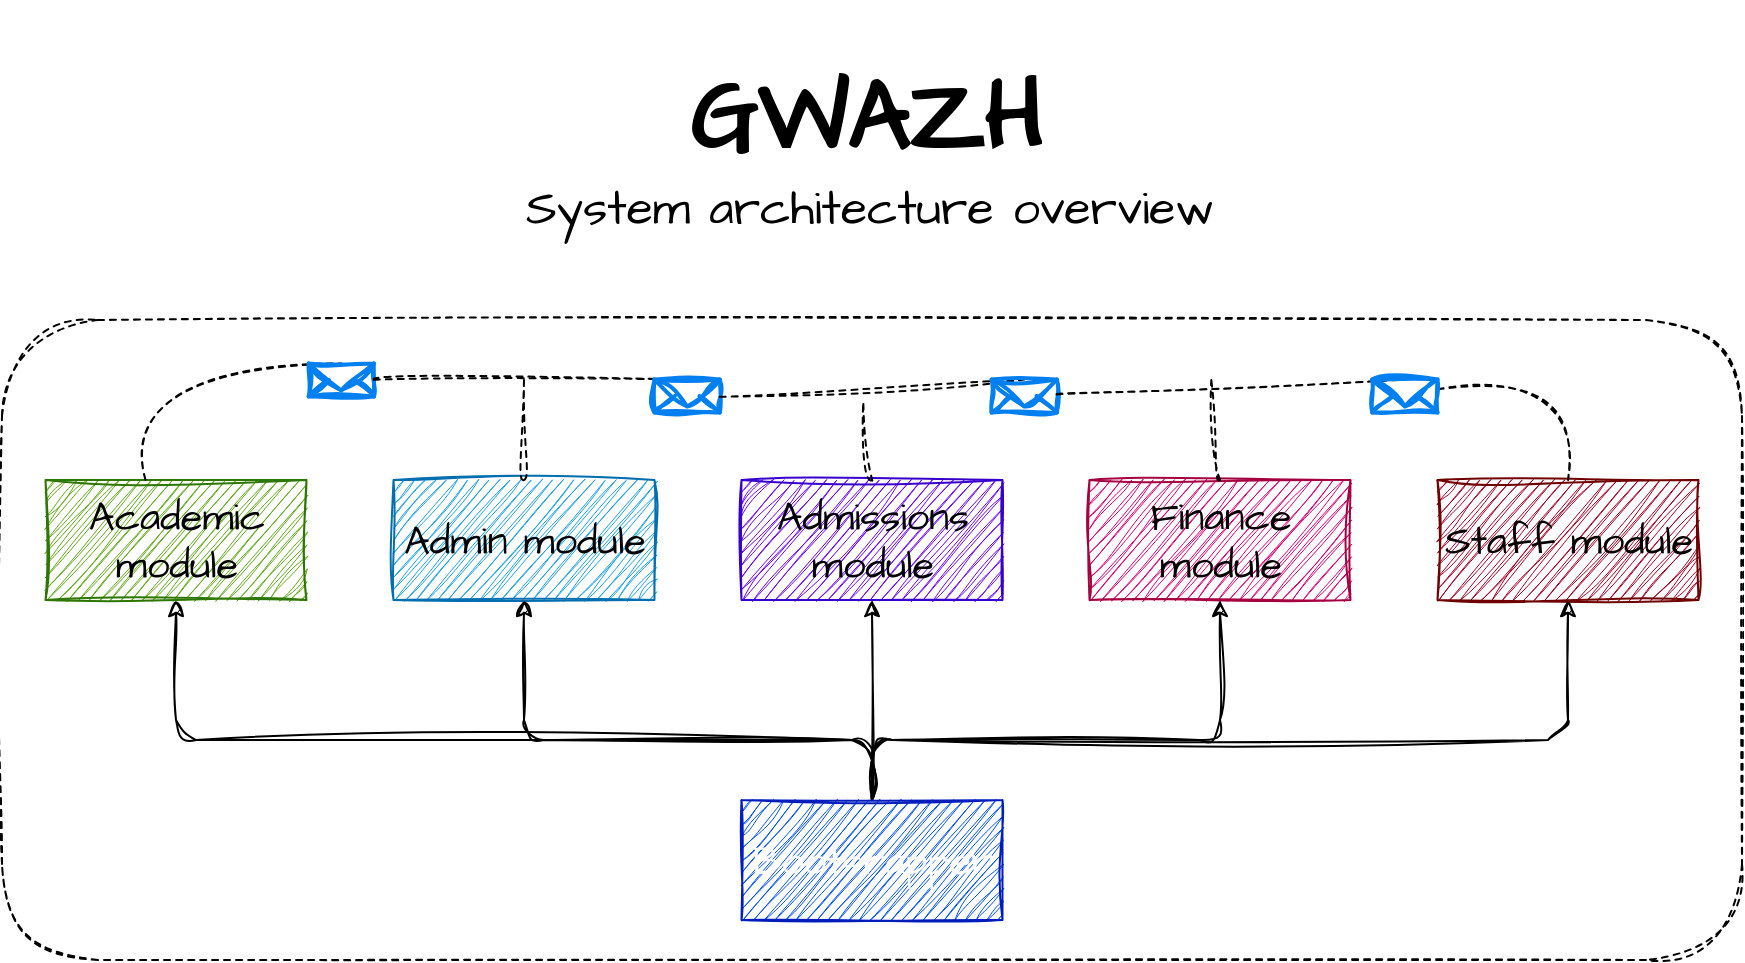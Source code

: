 <mxfile>
    <diagram id="anMfU5UF_t4JJx4XoGkl" name="Page-1">
        <mxGraphModel dx="1902" dy="1893" grid="1" gridSize="10" guides="1" tooltips="1" connect="1" arrows="1" fold="1" page="1" pageScale="1" pageWidth="827" pageHeight="1169" math="0" shadow="0">
            <root>
                <mxCell id="0"/>
                <mxCell id="1" parent="0"/>
                <mxCell id="15" value="&lt;h1&gt;GWAZH&lt;/h1&gt;&lt;p&gt;&lt;br&gt;&lt;/p&gt;" style="text;html=1;strokeColor=none;fillColor=none;spacing=5;spacingTop=-20;whiteSpace=wrap;overflow=hidden;rounded=0;dashed=1;sketch=1;hachureGap=4;jiggle=2;curveFitting=1;fontFamily=Architects Daughter;fontSource=https%3A%2F%2Ffonts.googleapis.com%2Fcss%3Ffamily%3DArchitects%2BDaughter;fontSize=24;" parent="1" vertex="1">
                    <mxGeometry x="319" y="-30" width="190" height="80" as="geometry"/>
                </mxCell>
                <mxCell id="16" value="System architecture overview" style="text;html=1;strokeColor=none;fillColor=none;align=center;verticalAlign=middle;whiteSpace=wrap;rounded=0;dashed=1;sketch=1;hachureGap=4;jiggle=2;curveFitting=1;fontFamily=Architects Daughter;fontSource=https%3A%2F%2Ffonts.googleapis.com%2Fcss%3Ffamily%3DArchitects%2BDaughter;fontSize=24;" parent="1" vertex="1">
                    <mxGeometry x="236" y="50" width="356" height="30" as="geometry"/>
                </mxCell>
                <mxCell id="33" value="" style="group" parent="1" vertex="1" connectable="0">
                    <mxGeometry x="-20" y="120" width="870" height="320" as="geometry"/>
                </mxCell>
                <mxCell id="14" value="" style="rounded=1;whiteSpace=wrap;html=1;sketch=1;hachureGap=4;jiggle=2;curveFitting=1;fontFamily=Architects Daughter;fontSource=https%3A%2F%2Ffonts.googleapis.com%2Fcss%3Ffamily%3DArchitects%2BDaughter;fontSize=24;fillColor=none;dashed=1;" parent="33" vertex="1">
                    <mxGeometry width="870" height="320" as="geometry"/>
                </mxCell>
                <mxCell id="32" value="" style="group" parent="33" vertex="1" connectable="0">
                    <mxGeometry x="21.75" y="20" width="826.5" height="280" as="geometry"/>
                </mxCell>
                <mxCell id="3" value="&lt;font color=&quot;#000000&quot;&gt;Academic module&lt;/font&gt;" style="rounded=0;whiteSpace=wrap;html=1;sketch=1;hachureGap=4;jiggle=2;curveFitting=1;fontFamily=Architects Daughter;fontSource=https%3A%2F%2Ffonts.googleapis.com%2Fcss%3Ffamily%3DArchitects%2BDaughter;fontSize=20;fillColor=#60a917;fontColor=#ffffff;strokeColor=#2D7600;" parent="32" vertex="1">
                    <mxGeometry y="60" width="130.5" height="60" as="geometry"/>
                </mxCell>
                <mxCell id="4" value="&lt;font color=&quot;#000000&quot;&gt;Admissions module&lt;/font&gt;" style="rounded=0;whiteSpace=wrap;html=1;sketch=1;hachureGap=4;jiggle=2;curveFitting=1;fontFamily=Architects Daughter;fontSource=https%3A%2F%2Ffonts.googleapis.com%2Fcss%3Ffamily%3DArchitects%2BDaughter;fontSize=20;fillColor=#6a00ff;fontColor=#ffffff;strokeColor=#3700CC;" parent="32" vertex="1">
                    <mxGeometry x="348.0" y="60" width="130.5" height="60" as="geometry"/>
                </mxCell>
                <mxCell id="5" value="&lt;font color=&quot;#000000&quot;&gt;Finance module&lt;/font&gt;" style="rounded=0;whiteSpace=wrap;html=1;sketch=1;hachureGap=4;jiggle=2;curveFitting=1;fontFamily=Architects Daughter;fontSource=https%3A%2F%2Ffonts.googleapis.com%2Fcss%3Ffamily%3DArchitects%2BDaughter;fontSize=20;fillColor=#d80073;fontColor=#ffffff;strokeColor=#A50040;" parent="32" vertex="1">
                    <mxGeometry x="522" y="60" width="130.5" height="60" as="geometry"/>
                </mxCell>
                <mxCell id="6" value="&lt;font color=&quot;#000000&quot;&gt;Staff module&lt;/font&gt;" style="rounded=0;whiteSpace=wrap;html=1;sketch=1;hachureGap=4;jiggle=2;curveFitting=1;fontFamily=Architects Daughter;fontSource=https%3A%2F%2Ffonts.googleapis.com%2Fcss%3Ffamily%3DArchitects%2BDaughter;fontSize=20;fillColor=#a20025;fontColor=#ffffff;strokeColor=#6F0000;" parent="32" vertex="1">
                    <mxGeometry x="696.0" y="60" width="130.5" height="60" as="geometry"/>
                </mxCell>
                <mxCell id="7" value="&lt;font color=&quot;#000000&quot;&gt;Admin module&lt;/font&gt;" style="rounded=0;whiteSpace=wrap;html=1;sketch=1;hachureGap=4;jiggle=2;curveFitting=1;fontFamily=Architects Daughter;fontSource=https%3A%2F%2Ffonts.googleapis.com%2Fcss%3Ffamily%3DArchitects%2BDaughter;fontSize=20;fillColor=#1ba1e2;fontColor=#ffffff;strokeColor=#006EAF;" parent="32" vertex="1">
                    <mxGeometry x="174.0" y="60" width="130.5" height="60" as="geometry"/>
                </mxCell>
                <mxCell id="9" style="edgeStyle=none;sketch=1;hachureGap=4;jiggle=2;curveFitting=1;html=1;entryX=0.5;entryY=1;entryDx=0;entryDy=0;fontFamily=Architects Daughter;fontSource=https%3A%2F%2Ffonts.googleapis.com%2Fcss%3Ffamily%3DArchitects%2BDaughter;fontSize=16;exitX=0.5;exitY=0;exitDx=0;exitDy=0;" parent="32" source="8" target="3" edge="1">
                    <mxGeometry relative="1" as="geometry">
                        <Array as="points">
                            <mxPoint x="413.25" y="190"/>
                            <mxPoint x="65.25" y="190"/>
                        </Array>
                    </mxGeometry>
                </mxCell>
                <mxCell id="10" style="edgeStyle=none;sketch=1;hachureGap=4;jiggle=2;curveFitting=1;html=1;entryX=0.5;entryY=1;entryDx=0;entryDy=0;fontFamily=Architects Daughter;fontSource=https%3A%2F%2Ffonts.googleapis.com%2Fcss%3Ffamily%3DArchitects%2BDaughter;fontSize=16;exitX=0.5;exitY=0;exitDx=0;exitDy=0;" parent="32" source="8" target="7" edge="1">
                    <mxGeometry relative="1" as="geometry">
                        <Array as="points">
                            <mxPoint x="413.25" y="190"/>
                            <mxPoint x="239.25" y="190"/>
                        </Array>
                    </mxGeometry>
                </mxCell>
                <mxCell id="11" style="edgeStyle=none;sketch=1;hachureGap=4;jiggle=2;curveFitting=1;html=1;entryX=0.5;entryY=1;entryDx=0;entryDy=0;fontFamily=Architects Daughter;fontSource=https%3A%2F%2Ffonts.googleapis.com%2Fcss%3Ffamily%3DArchitects%2BDaughter;fontSize=16;" parent="32" source="8" target="4" edge="1">
                    <mxGeometry relative="1" as="geometry"/>
                </mxCell>
                <mxCell id="12" style="edgeStyle=none;sketch=1;hachureGap=4;jiggle=2;curveFitting=1;html=1;entryX=0.5;entryY=1;entryDx=0;entryDy=0;fontFamily=Architects Daughter;fontSource=https%3A%2F%2Ffonts.googleapis.com%2Fcss%3Ffamily%3DArchitects%2BDaughter;fontSize=16;exitX=0.5;exitY=0;exitDx=0;exitDy=0;" parent="32" source="8" target="5" edge="1">
                    <mxGeometry relative="1" as="geometry">
                        <Array as="points">
                            <mxPoint x="413.25" y="190"/>
                            <mxPoint x="587.25" y="190"/>
                        </Array>
                    </mxGeometry>
                </mxCell>
                <mxCell id="13" style="edgeStyle=none;sketch=1;hachureGap=4;jiggle=2;curveFitting=1;html=1;entryX=0.5;entryY=1;entryDx=0;entryDy=0;fontFamily=Architects Daughter;fontSource=https%3A%2F%2Ffonts.googleapis.com%2Fcss%3Ffamily%3DArchitects%2BDaughter;fontSize=16;exitX=0.5;exitY=0;exitDx=0;exitDy=0;" parent="32" source="8" target="6" edge="1">
                    <mxGeometry relative="1" as="geometry">
                        <Array as="points">
                            <mxPoint x="413.25" y="190"/>
                            <mxPoint x="761.25" y="190"/>
                        </Array>
                    </mxGeometry>
                </mxCell>
                <mxCell id="8" value="Bootsrapper" style="rounded=0;whiteSpace=wrap;html=1;sketch=1;hachureGap=4;jiggle=2;curveFitting=1;fontFamily=Architects Daughter;fontSource=https%3A%2F%2Ffonts.googleapis.com%2Fcss%3Ffamily%3DArchitects%2BDaughter;fontSize=20;fillColor=#0050ef;strokeColor=#001DBC;fontColor=#ffffff;" parent="32" vertex="1">
                    <mxGeometry x="348.0" y="220" width="130.5" height="60" as="geometry"/>
                </mxCell>
                <mxCell id="20" value="" style="endArrow=none;dashed=1;html=1;sketch=1;hachureGap=4;jiggle=2;curveFitting=1;fontFamily=Architects Daughter;fontSource=https%3A%2F%2Ffonts.googleapis.com%2Fcss%3Ffamily%3DArchitects%2BDaughter;fontSize=24;curved=1;entryX=0.5;entryY=0;entryDx=0;entryDy=0;startArrow=none;" parent="32" source="30" target="6" edge="1">
                    <mxGeometry width="50" height="50" relative="1" as="geometry">
                        <mxPoint x="50.025" y="60" as="sourcePoint"/>
                        <mxPoint x="104.4" y="10" as="targetPoint"/>
                        <Array as="points">
                            <mxPoint x="767.775"/>
                        </Array>
                    </mxGeometry>
                </mxCell>
                <mxCell id="21" value="" style="endArrow=none;dashed=1;html=1;sketch=1;hachureGap=4;jiggle=2;curveFitting=1;fontFamily=Architects Daughter;fontSource=https%3A%2F%2Ffonts.googleapis.com%2Fcss%3Ffamily%3DArchitects%2BDaughter;fontSize=24;curved=1;exitX=0.5;exitY=0;exitDx=0;exitDy=0;" parent="32" source="7" edge="1">
                    <mxGeometry width="50" height="50" relative="1" as="geometry">
                        <mxPoint x="234.9" y="70" as="sourcePoint"/>
                        <mxPoint x="239.25" y="10" as="targetPoint"/>
                    </mxGeometry>
                </mxCell>
                <mxCell id="22" value="" style="endArrow=none;dashed=1;html=1;sketch=1;hachureGap=4;jiggle=2;curveFitting=1;fontFamily=Architects Daughter;fontSource=https%3A%2F%2Ffonts.googleapis.com%2Fcss%3Ffamily%3DArchitects%2BDaughter;fontSize=24;curved=1;exitX=0.5;exitY=0;exitDx=0;exitDy=0;" parent="32" source="4" edge="1">
                    <mxGeometry width="50" height="50" relative="1" as="geometry">
                        <mxPoint x="408.9" y="100" as="sourcePoint"/>
                        <mxPoint x="408.9" y="20" as="targetPoint"/>
                    </mxGeometry>
                </mxCell>
                <mxCell id="23" value="" style="endArrow=none;dashed=1;html=1;sketch=1;hachureGap=4;jiggle=2;curveFitting=1;fontFamily=Architects Daughter;fontSource=https%3A%2F%2Ffonts.googleapis.com%2Fcss%3Ffamily%3DArchitects%2BDaughter;fontSize=24;curved=1;exitX=0.5;exitY=0;exitDx=0;exitDy=0;" parent="32" source="5" edge="1">
                    <mxGeometry width="50" height="50" relative="1" as="geometry">
                        <mxPoint x="582.9" y="70" as="sourcePoint"/>
                        <mxPoint x="582.9" y="10" as="targetPoint"/>
                    </mxGeometry>
                </mxCell>
                <mxCell id="24" value="" style="endArrow=none;dashed=1;html=1;sketch=1;hachureGap=4;jiggle=2;curveFitting=1;fontFamily=Architects Daughter;fontSource=https%3A%2F%2Ffonts.googleapis.com%2Fcss%3Ffamily%3DArchitects%2BDaughter;fontSize=24;curved=1;entryX=0.5;entryY=0;entryDx=0;entryDy=0;" parent="32" target="25" edge="1">
                    <mxGeometry width="50" height="50" relative="1" as="geometry">
                        <mxPoint x="50.025" y="60" as="sourcePoint"/>
                        <mxPoint x="761.25" y="60" as="targetPoint"/>
                        <Array as="points">
                            <mxPoint x="39.15"/>
                        </Array>
                    </mxGeometry>
                </mxCell>
                <mxCell id="25" value="" style="html=1;verticalLabelPosition=bottom;align=center;labelBackgroundColor=#ffffff;verticalAlign=top;strokeWidth=2;strokeColor=#0080F0;shadow=0;dashed=0;shape=mxgraph.ios7.icons.mail;sketch=1;hachureGap=4;jiggle=2;curveFitting=1;fontFamily=Architects Daughter;fontSource=https%3A%2F%2Ffonts.googleapis.com%2Fcss%3Ffamily%3DArchitects%2BDaughter;fontSize=24;fillColor=none;" parent="32" vertex="1">
                    <mxGeometry x="131.587" y="1.75" width="32.625" height="16.5" as="geometry"/>
                </mxCell>
                <mxCell id="26" value="" style="endArrow=none;dashed=1;html=1;sketch=1;hachureGap=4;jiggle=2;curveFitting=1;fontFamily=Architects Daughter;fontSource=https%3A%2F%2Ffonts.googleapis.com%2Fcss%3Ffamily%3DArchitects%2BDaughter;fontSize=24;curved=1;entryX=0.5;entryY=0;entryDx=0;entryDy=0;startArrow=none;" parent="32" source="25" target="27" edge="1">
                    <mxGeometry width="50" height="50" relative="1" as="geometry">
                        <mxPoint x="164.212" y="10.652" as="sourcePoint"/>
                        <mxPoint x="761.25" y="60" as="targetPoint"/>
                        <Array as="points"/>
                    </mxGeometry>
                </mxCell>
                <mxCell id="27" value="" style="html=1;verticalLabelPosition=bottom;align=center;labelBackgroundColor=#ffffff;verticalAlign=top;strokeWidth=2;strokeColor=#0080F0;shadow=0;dashed=0;shape=mxgraph.ios7.icons.mail;sketch=1;hachureGap=4;jiggle=2;curveFitting=1;fontFamily=Architects Daughter;fontSource=https%3A%2F%2Ffonts.googleapis.com%2Fcss%3Ffamily%3DArchitects%2BDaughter;fontSize=24;fillColor=none;" parent="32" vertex="1">
                    <mxGeometry x="304.5" y="9.75" width="32.625" height="16.5" as="geometry"/>
                </mxCell>
                <mxCell id="28" value="" style="endArrow=none;dashed=1;html=1;sketch=1;hachureGap=4;jiggle=2;curveFitting=1;fontFamily=Architects Daughter;fontSource=https%3A%2F%2Ffonts.googleapis.com%2Fcss%3Ffamily%3DArchitects%2BDaughter;fontSize=24;curved=1;entryX=0.5;entryY=0;entryDx=0;entryDy=0;startArrow=none;" parent="32" source="27" target="29" edge="1">
                    <mxGeometry width="50" height="50" relative="1" as="geometry">
                        <mxPoint x="337.125" y="18.423" as="sourcePoint"/>
                        <mxPoint x="761.25" y="60" as="targetPoint"/>
                        <Array as="points">
                            <mxPoint x="398.025" y="20"/>
                        </Array>
                    </mxGeometry>
                </mxCell>
                <mxCell id="29" value="" style="html=1;verticalLabelPosition=bottom;align=center;labelBackgroundColor=#ffffff;verticalAlign=top;strokeWidth=2;strokeColor=#0080F0;shadow=0;dashed=0;shape=mxgraph.ios7.icons.mail;sketch=1;hachureGap=4;jiggle=2;curveFitting=1;fontFamily=Architects Daughter;fontSource=https%3A%2F%2Ffonts.googleapis.com%2Fcss%3Ffamily%3DArchitects%2BDaughter;fontSize=24;fillColor=none;" parent="32" vertex="1">
                    <mxGeometry x="473.062" y="9.75" width="32.625" height="16.5" as="geometry"/>
                </mxCell>
                <mxCell id="31" value="" style="endArrow=none;dashed=1;html=1;sketch=1;hachureGap=4;jiggle=2;curveFitting=1;fontFamily=Architects Daughter;fontSource=https%3A%2F%2Ffonts.googleapis.com%2Fcss%3Ffamily%3DArchitects%2BDaughter;fontSize=24;curved=1;entryX=0.5;entryY=0;entryDx=0;entryDy=0;startArrow=none;" parent="32" source="29" target="30" edge="1">
                    <mxGeometry width="50" height="50" relative="1" as="geometry">
                        <mxPoint x="505.688" y="16.945" as="sourcePoint"/>
                        <mxPoint x="761.25" y="60" as="targetPoint"/>
                        <Array as="points"/>
                    </mxGeometry>
                </mxCell>
                <mxCell id="30" value="" style="html=1;verticalLabelPosition=bottom;align=center;labelBackgroundColor=#ffffff;verticalAlign=top;strokeWidth=2;strokeColor=#0080F0;shadow=0;dashed=0;shape=mxgraph.ios7.icons.mail;sketch=1;hachureGap=4;jiggle=2;curveFitting=1;fontFamily=Architects Daughter;fontSource=https%3A%2F%2Ffonts.googleapis.com%2Fcss%3Ffamily%3DArchitects%2BDaughter;fontSize=24;fillColor=none;" parent="32" vertex="1">
                    <mxGeometry x="663.375" y="9.75" width="32.625" height="16.5" as="geometry"/>
                </mxCell>
            </root>
        </mxGraphModel>
    </diagram>
</mxfile>